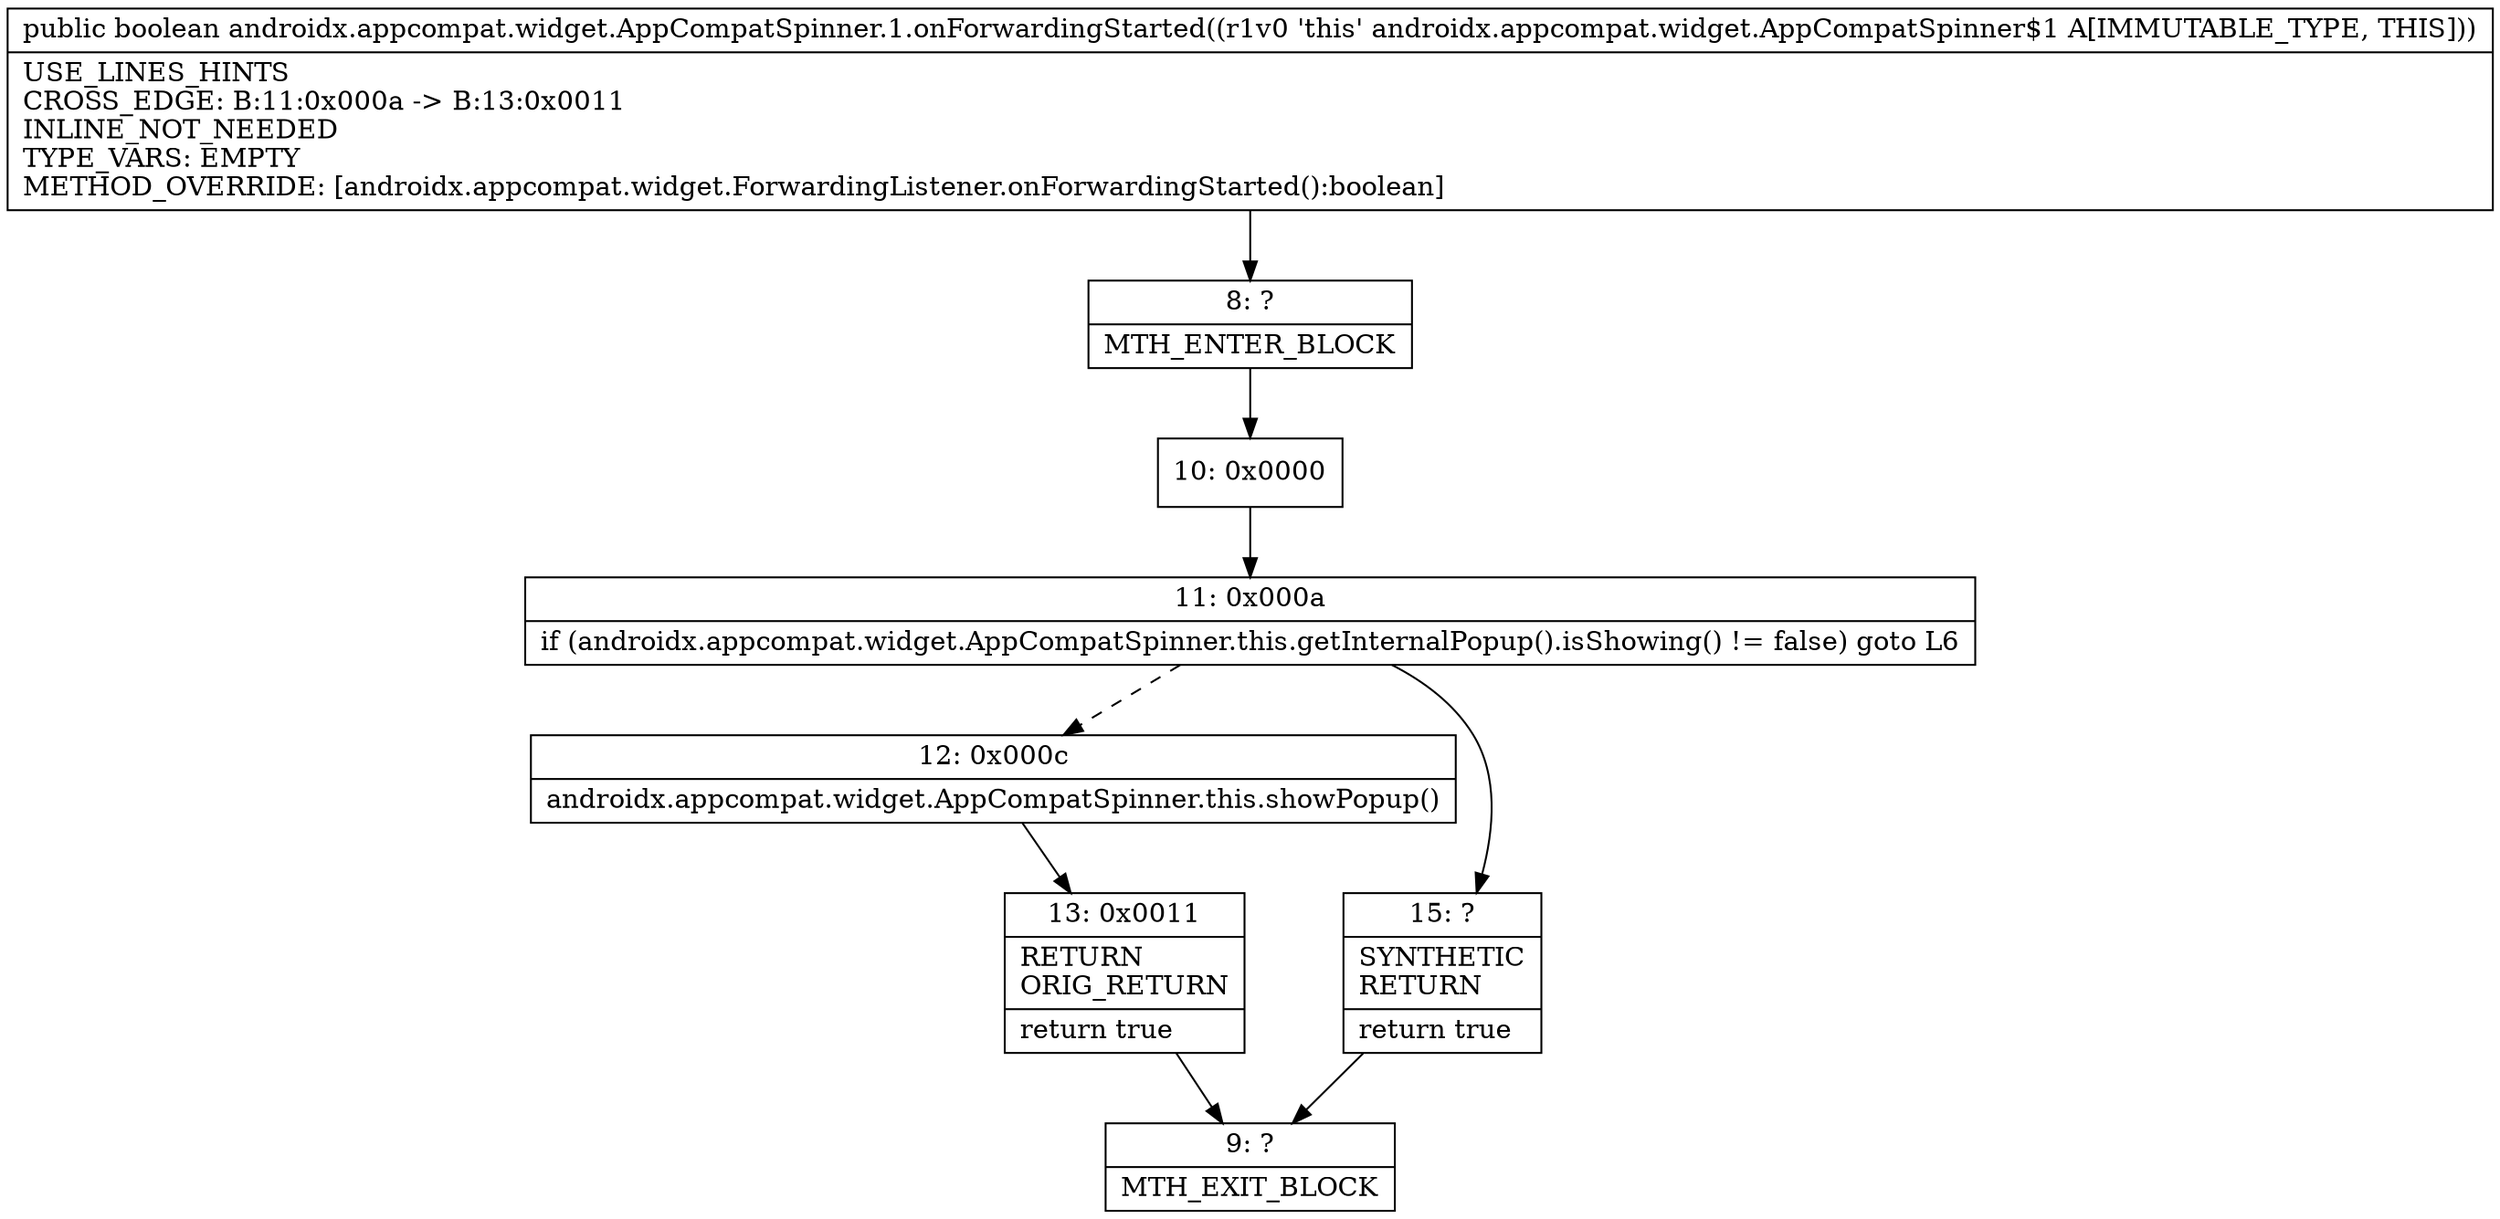 digraph "CFG forandroidx.appcompat.widget.AppCompatSpinner.1.onForwardingStarted()Z" {
Node_8 [shape=record,label="{8\:\ ?|MTH_ENTER_BLOCK\l}"];
Node_10 [shape=record,label="{10\:\ 0x0000}"];
Node_11 [shape=record,label="{11\:\ 0x000a|if (androidx.appcompat.widget.AppCompatSpinner.this.getInternalPopup().isShowing() != false) goto L6\l}"];
Node_12 [shape=record,label="{12\:\ 0x000c|androidx.appcompat.widget.AppCompatSpinner.this.showPopup()\l}"];
Node_13 [shape=record,label="{13\:\ 0x0011|RETURN\lORIG_RETURN\l|return true\l}"];
Node_9 [shape=record,label="{9\:\ ?|MTH_EXIT_BLOCK\l}"];
Node_15 [shape=record,label="{15\:\ ?|SYNTHETIC\lRETURN\l|return true\l}"];
MethodNode[shape=record,label="{public boolean androidx.appcompat.widget.AppCompatSpinner.1.onForwardingStarted((r1v0 'this' androidx.appcompat.widget.AppCompatSpinner$1 A[IMMUTABLE_TYPE, THIS]))  | USE_LINES_HINTS\lCROSS_EDGE: B:11:0x000a \-\> B:13:0x0011\lINLINE_NOT_NEEDED\lTYPE_VARS: EMPTY\lMETHOD_OVERRIDE: [androidx.appcompat.widget.ForwardingListener.onForwardingStarted():boolean]\l}"];
MethodNode -> Node_8;Node_8 -> Node_10;
Node_10 -> Node_11;
Node_11 -> Node_12[style=dashed];
Node_11 -> Node_15;
Node_12 -> Node_13;
Node_13 -> Node_9;
Node_15 -> Node_9;
}

